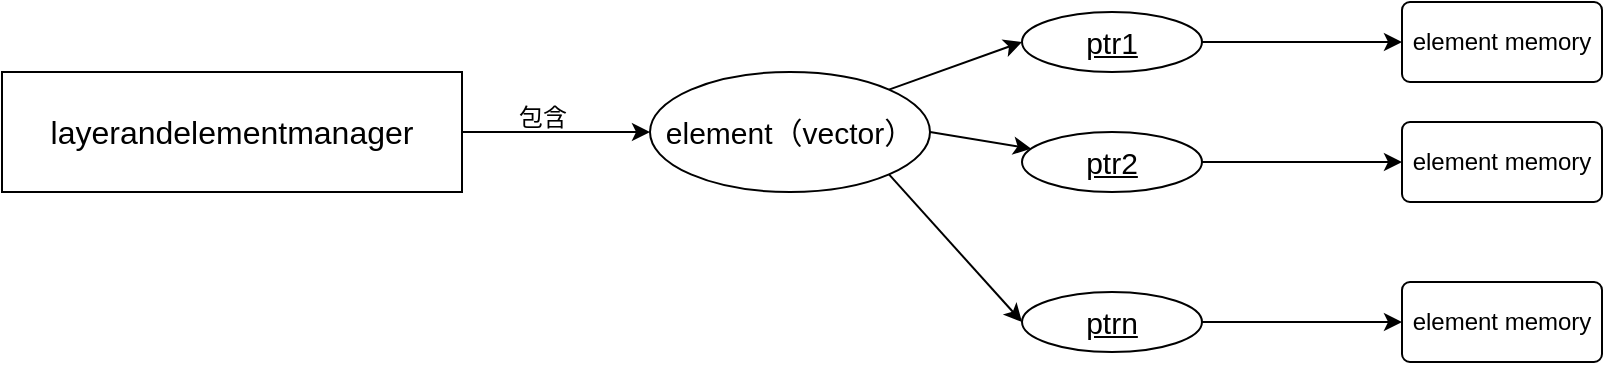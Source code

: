 <mxfile version="24.7.7">
  <diagram name="第 1 页" id="Ks2vNZVqEzAdOs3WgrEU">
    <mxGraphModel dx="1371" dy="786" grid="1" gridSize="10" guides="1" tooltips="1" connect="1" arrows="1" fold="1" page="1" pageScale="1" pageWidth="827" pageHeight="1169" math="0" shadow="0">
      <root>
        <mxCell id="0" />
        <mxCell id="1" parent="0" />
        <mxCell id="r0TrouKlHz-d5kefhsSM-4" style="edgeStyle=orthogonalEdgeStyle;rounded=0;orthogonalLoop=1;jettySize=auto;html=1;exitX=1;exitY=0.5;exitDx=0;exitDy=0;entryX=0;entryY=0.5;entryDx=0;entryDy=0;" edge="1" parent="1" source="r0TrouKlHz-d5kefhsSM-1" target="r0TrouKlHz-d5kefhsSM-3">
          <mxGeometry relative="1" as="geometry" />
        </mxCell>
        <mxCell id="r0TrouKlHz-d5kefhsSM-1" value="&lt;font style=&quot;font-size: 16px;&quot;&gt;layerandelementmanager&lt;/font&gt;" style="rounded=0;whiteSpace=wrap;html=1;fontSize=16;" vertex="1" parent="1">
          <mxGeometry x="20" y="230" width="230" height="60" as="geometry" />
        </mxCell>
        <mxCell id="r0TrouKlHz-d5kefhsSM-10" style="rounded=0;orthogonalLoop=1;jettySize=auto;html=1;exitX=1;exitY=0;exitDx=0;exitDy=0;entryX=0;entryY=0.5;entryDx=0;entryDy=0;" edge="1" parent="1" source="r0TrouKlHz-d5kefhsSM-3" target="r0TrouKlHz-d5kefhsSM-7">
          <mxGeometry relative="1" as="geometry" />
        </mxCell>
        <mxCell id="r0TrouKlHz-d5kefhsSM-11" style="rounded=0;orthogonalLoop=1;jettySize=auto;html=1;exitX=1;exitY=0.5;exitDx=0;exitDy=0;" edge="1" parent="1" source="r0TrouKlHz-d5kefhsSM-3" target="r0TrouKlHz-d5kefhsSM-8">
          <mxGeometry relative="1" as="geometry" />
        </mxCell>
        <mxCell id="r0TrouKlHz-d5kefhsSM-12" style="rounded=0;orthogonalLoop=1;jettySize=auto;html=1;exitX=1;exitY=1;exitDx=0;exitDy=0;entryX=0;entryY=0.5;entryDx=0;entryDy=0;" edge="1" parent="1" source="r0TrouKlHz-d5kefhsSM-3" target="r0TrouKlHz-d5kefhsSM-9">
          <mxGeometry relative="1" as="geometry" />
        </mxCell>
        <mxCell id="r0TrouKlHz-d5kefhsSM-3" value="element（vector）" style="ellipse;whiteSpace=wrap;html=1;align=center;fontSize=15;" vertex="1" parent="1">
          <mxGeometry x="344" y="230" width="140" height="60" as="geometry" />
        </mxCell>
        <mxCell id="r0TrouKlHz-d5kefhsSM-5" value="包含" style="text;html=1;align=center;verticalAlign=middle;resizable=0;points=[];autosize=1;strokeColor=none;fillColor=none;" vertex="1" parent="1">
          <mxGeometry x="265" y="238" width="50" height="30" as="geometry" />
        </mxCell>
        <mxCell id="r0TrouKlHz-d5kefhsSM-14" style="edgeStyle=orthogonalEdgeStyle;rounded=0;orthogonalLoop=1;jettySize=auto;html=1;exitX=1;exitY=0.5;exitDx=0;exitDy=0;entryX=0;entryY=0.5;entryDx=0;entryDy=0;" edge="1" parent="1" source="r0TrouKlHz-d5kefhsSM-7" target="r0TrouKlHz-d5kefhsSM-13">
          <mxGeometry relative="1" as="geometry" />
        </mxCell>
        <mxCell id="r0TrouKlHz-d5kefhsSM-7" value="ptr1" style="ellipse;whiteSpace=wrap;html=1;align=center;fontStyle=4;fontSize=15;" vertex="1" parent="1">
          <mxGeometry x="530" y="200" width="90" height="30" as="geometry" />
        </mxCell>
        <mxCell id="r0TrouKlHz-d5kefhsSM-17" style="edgeStyle=orthogonalEdgeStyle;rounded=0;orthogonalLoop=1;jettySize=auto;html=1;exitX=1;exitY=0.5;exitDx=0;exitDy=0;entryX=0;entryY=0.5;entryDx=0;entryDy=0;" edge="1" parent="1" source="r0TrouKlHz-d5kefhsSM-8" target="r0TrouKlHz-d5kefhsSM-15">
          <mxGeometry relative="1" as="geometry" />
        </mxCell>
        <mxCell id="r0TrouKlHz-d5kefhsSM-8" value="ptr2" style="ellipse;whiteSpace=wrap;html=1;align=center;fontStyle=4;fontSize=15;" vertex="1" parent="1">
          <mxGeometry x="530" y="260" width="90" height="30" as="geometry" />
        </mxCell>
        <mxCell id="r0TrouKlHz-d5kefhsSM-18" style="edgeStyle=orthogonalEdgeStyle;rounded=0;orthogonalLoop=1;jettySize=auto;html=1;exitX=1;exitY=0.5;exitDx=0;exitDy=0;entryX=0;entryY=0.5;entryDx=0;entryDy=0;" edge="1" parent="1" source="r0TrouKlHz-d5kefhsSM-9" target="r0TrouKlHz-d5kefhsSM-16">
          <mxGeometry relative="1" as="geometry" />
        </mxCell>
        <mxCell id="r0TrouKlHz-d5kefhsSM-9" value="ptrn" style="ellipse;whiteSpace=wrap;html=1;align=center;fontStyle=4;fontSize=15;" vertex="1" parent="1">
          <mxGeometry x="530" y="340" width="90" height="30" as="geometry" />
        </mxCell>
        <mxCell id="r0TrouKlHz-d5kefhsSM-13" value="element memory" style="rounded=1;arcSize=10;whiteSpace=wrap;html=1;align=center;" vertex="1" parent="1">
          <mxGeometry x="720" y="195" width="100" height="40" as="geometry" />
        </mxCell>
        <mxCell id="r0TrouKlHz-d5kefhsSM-15" value="element memory" style="rounded=1;arcSize=10;whiteSpace=wrap;html=1;align=center;" vertex="1" parent="1">
          <mxGeometry x="720" y="255" width="100" height="40" as="geometry" />
        </mxCell>
        <mxCell id="r0TrouKlHz-d5kefhsSM-16" value="element memory" style="rounded=1;arcSize=10;whiteSpace=wrap;html=1;align=center;" vertex="1" parent="1">
          <mxGeometry x="720" y="335" width="100" height="40" as="geometry" />
        </mxCell>
      </root>
    </mxGraphModel>
  </diagram>
</mxfile>
